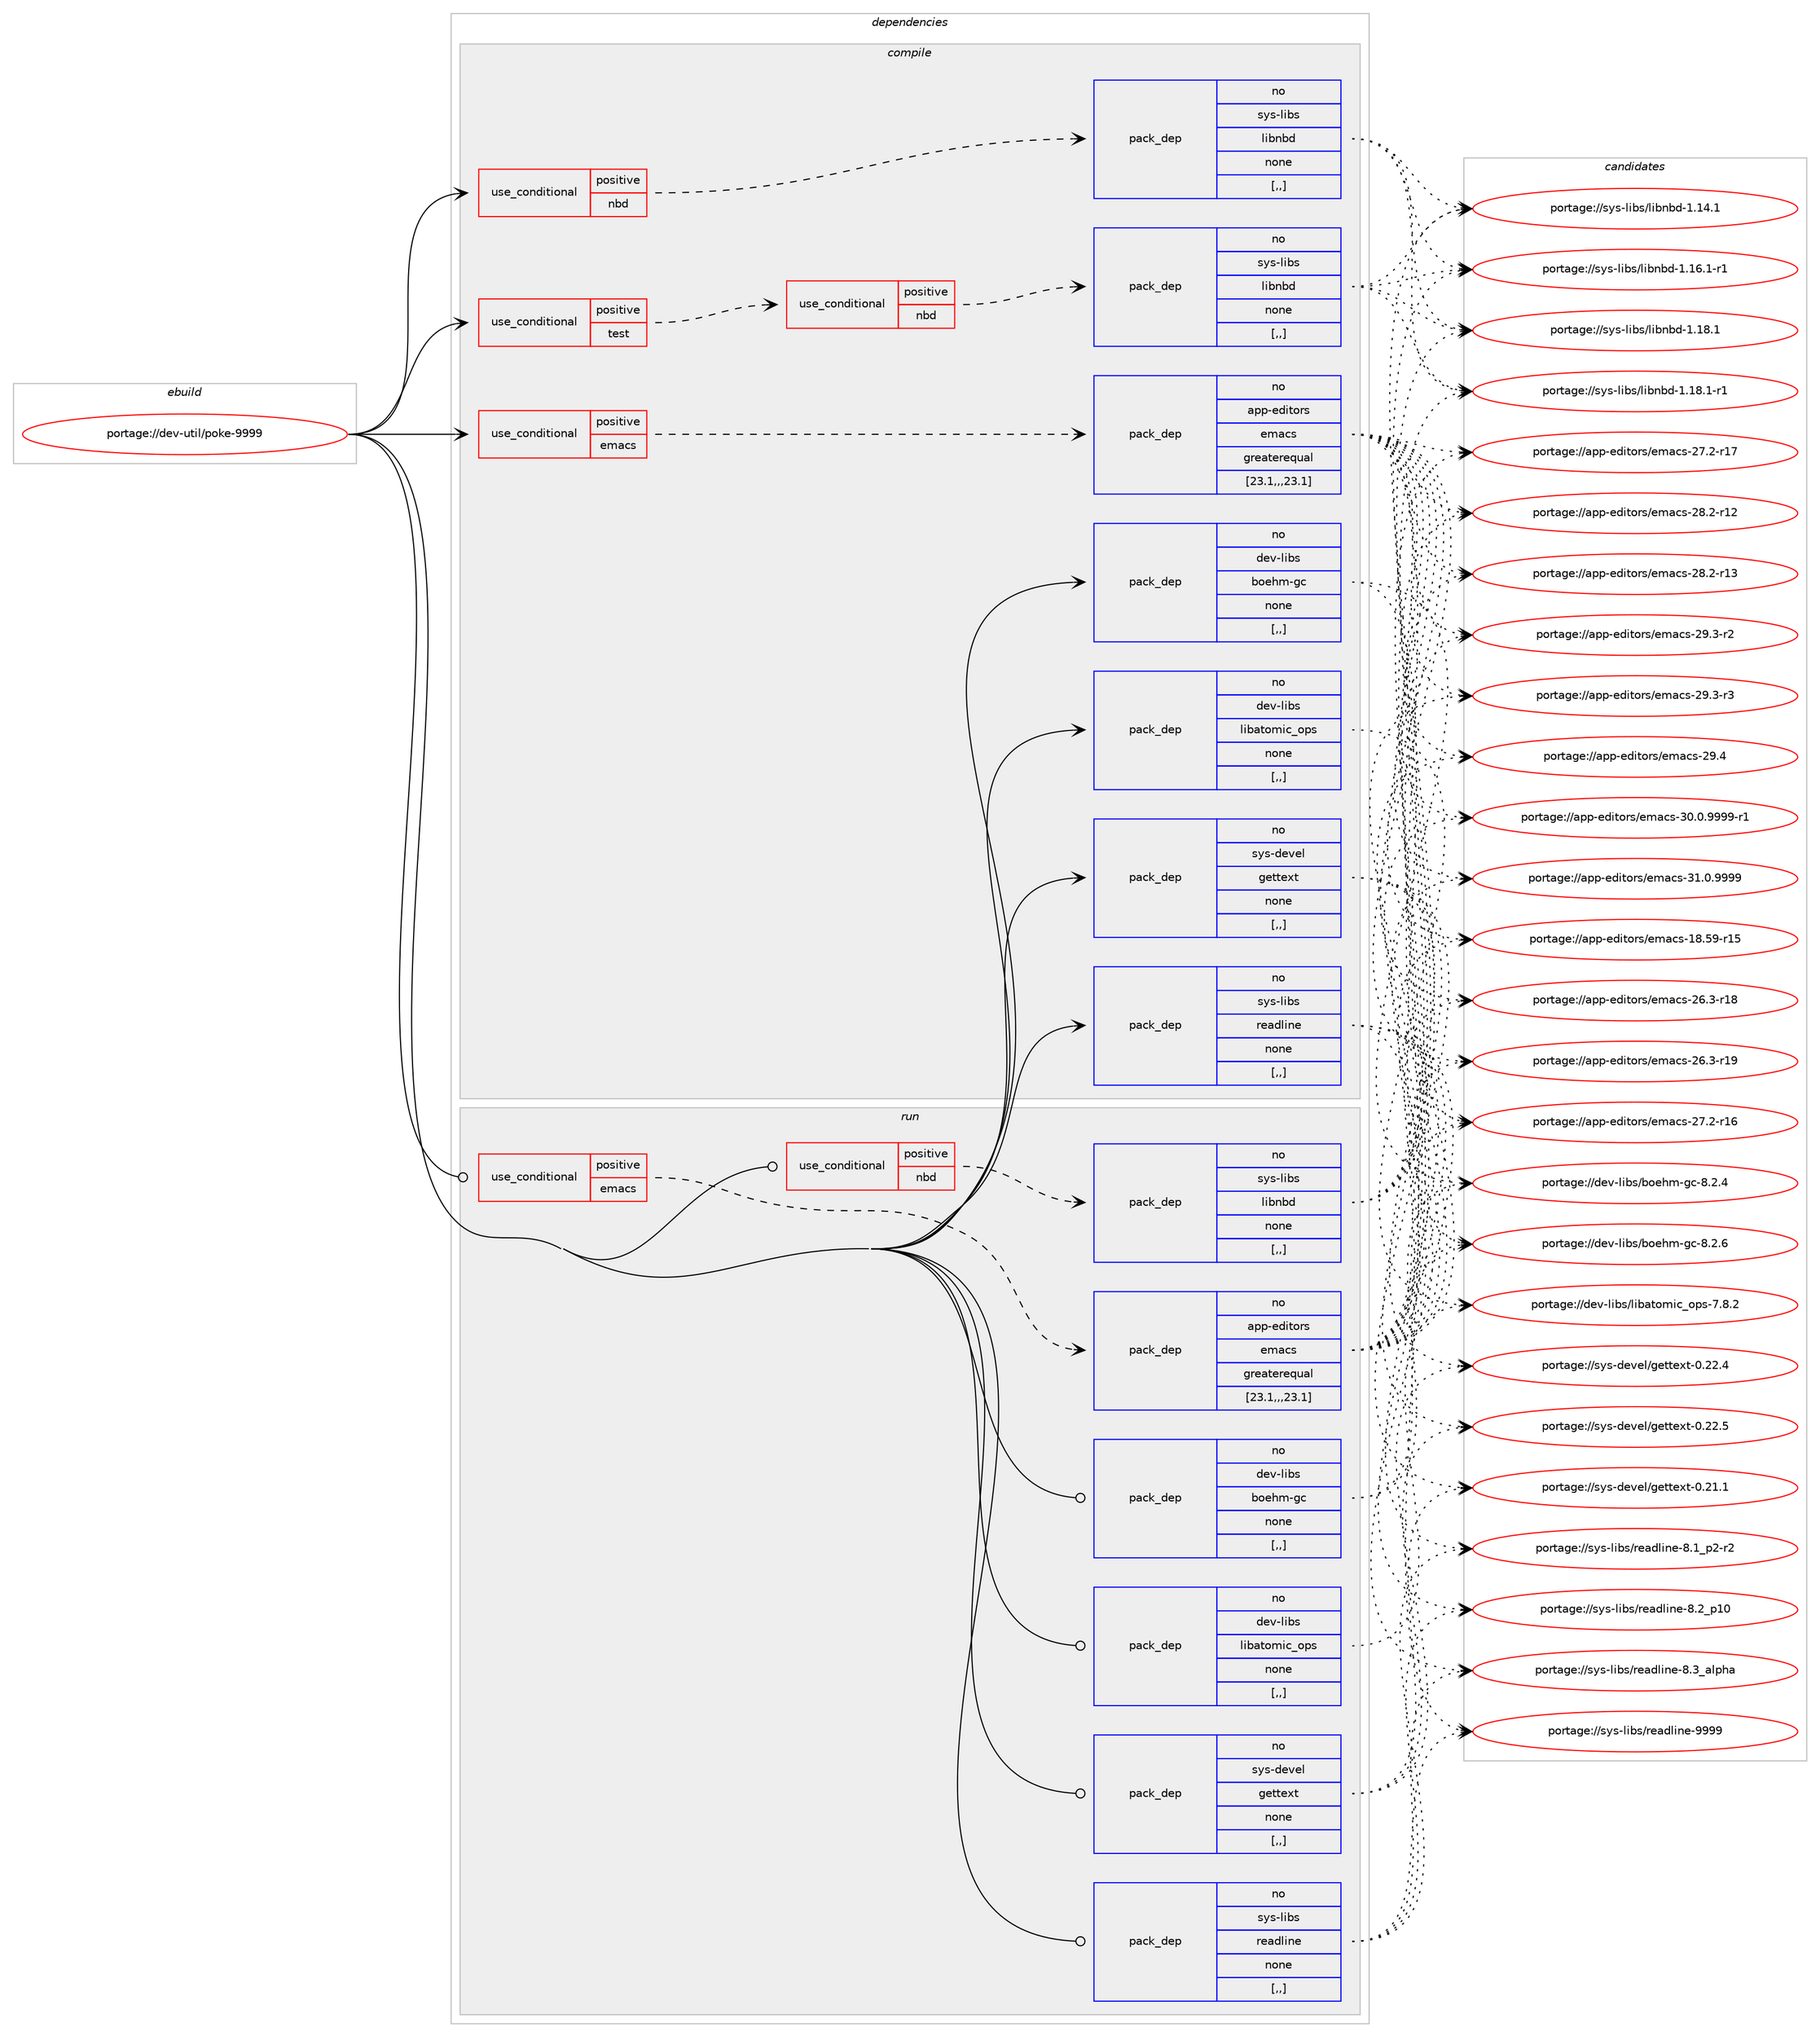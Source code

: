 digraph prolog {

# *************
# Graph options
# *************

newrank=true;
concentrate=true;
compound=true;
graph [rankdir=LR,fontname=Helvetica,fontsize=10,ranksep=1.5];#, ranksep=2.5, nodesep=0.2];
edge  [arrowhead=vee];
node  [fontname=Helvetica,fontsize=10];

# **********
# The ebuild
# **********

subgraph cluster_leftcol {
color=gray;
rank=same;
label=<<i>ebuild</i>>;
id [label="portage://dev-util/poke-9999", color=red, width=4, href="../dev-util/poke-9999.svg"];
}

# ****************
# The dependencies
# ****************

subgraph cluster_midcol {
color=gray;
label=<<i>dependencies</i>>;
subgraph cluster_compile {
fillcolor="#eeeeee";
style=filled;
label=<<i>compile</i>>;
subgraph cond60115 {
dependency214114 [label=<<TABLE BORDER="0" CELLBORDER="1" CELLSPACING="0" CELLPADDING="4"><TR><TD ROWSPAN="3" CELLPADDING="10">use_conditional</TD></TR><TR><TD>positive</TD></TR><TR><TD>emacs</TD></TR></TABLE>>, shape=none, color=red];
subgraph pack152578 {
dependency214115 [label=<<TABLE BORDER="0" CELLBORDER="1" CELLSPACING="0" CELLPADDING="4" WIDTH="220"><TR><TD ROWSPAN="6" CELLPADDING="30">pack_dep</TD></TR><TR><TD WIDTH="110">no</TD></TR><TR><TD>app-editors</TD></TR><TR><TD>emacs</TD></TR><TR><TD>greaterequal</TD></TR><TR><TD>[23.1,,,23.1]</TD></TR></TABLE>>, shape=none, color=blue];
}
dependency214114:e -> dependency214115:w [weight=20,style="dashed",arrowhead="vee"];
}
id:e -> dependency214114:w [weight=20,style="solid",arrowhead="vee"];
subgraph cond60116 {
dependency214116 [label=<<TABLE BORDER="0" CELLBORDER="1" CELLSPACING="0" CELLPADDING="4"><TR><TD ROWSPAN="3" CELLPADDING="10">use_conditional</TD></TR><TR><TD>positive</TD></TR><TR><TD>nbd</TD></TR></TABLE>>, shape=none, color=red];
subgraph pack152579 {
dependency214117 [label=<<TABLE BORDER="0" CELLBORDER="1" CELLSPACING="0" CELLPADDING="4" WIDTH="220"><TR><TD ROWSPAN="6" CELLPADDING="30">pack_dep</TD></TR><TR><TD WIDTH="110">no</TD></TR><TR><TD>sys-libs</TD></TR><TR><TD>libnbd</TD></TR><TR><TD>none</TD></TR><TR><TD>[,,]</TD></TR></TABLE>>, shape=none, color=blue];
}
dependency214116:e -> dependency214117:w [weight=20,style="dashed",arrowhead="vee"];
}
id:e -> dependency214116:w [weight=20,style="solid",arrowhead="vee"];
subgraph cond60117 {
dependency214118 [label=<<TABLE BORDER="0" CELLBORDER="1" CELLSPACING="0" CELLPADDING="4"><TR><TD ROWSPAN="3" CELLPADDING="10">use_conditional</TD></TR><TR><TD>positive</TD></TR><TR><TD>test</TD></TR></TABLE>>, shape=none, color=red];
subgraph cond60118 {
dependency214119 [label=<<TABLE BORDER="0" CELLBORDER="1" CELLSPACING="0" CELLPADDING="4"><TR><TD ROWSPAN="3" CELLPADDING="10">use_conditional</TD></TR><TR><TD>positive</TD></TR><TR><TD>nbd</TD></TR></TABLE>>, shape=none, color=red];
subgraph pack152580 {
dependency214120 [label=<<TABLE BORDER="0" CELLBORDER="1" CELLSPACING="0" CELLPADDING="4" WIDTH="220"><TR><TD ROWSPAN="6" CELLPADDING="30">pack_dep</TD></TR><TR><TD WIDTH="110">no</TD></TR><TR><TD>sys-libs</TD></TR><TR><TD>libnbd</TD></TR><TR><TD>none</TD></TR><TR><TD>[,,]</TD></TR></TABLE>>, shape=none, color=blue];
}
dependency214119:e -> dependency214120:w [weight=20,style="dashed",arrowhead="vee"];
}
dependency214118:e -> dependency214119:w [weight=20,style="dashed",arrowhead="vee"];
}
id:e -> dependency214118:w [weight=20,style="solid",arrowhead="vee"];
subgraph pack152581 {
dependency214121 [label=<<TABLE BORDER="0" CELLBORDER="1" CELLSPACING="0" CELLPADDING="4" WIDTH="220"><TR><TD ROWSPAN="6" CELLPADDING="30">pack_dep</TD></TR><TR><TD WIDTH="110">no</TD></TR><TR><TD>dev-libs</TD></TR><TR><TD>boehm-gc</TD></TR><TR><TD>none</TD></TR><TR><TD>[,,]</TD></TR></TABLE>>, shape=none, color=blue];
}
id:e -> dependency214121:w [weight=20,style="solid",arrowhead="vee"];
subgraph pack152582 {
dependency214122 [label=<<TABLE BORDER="0" CELLBORDER="1" CELLSPACING="0" CELLPADDING="4" WIDTH="220"><TR><TD ROWSPAN="6" CELLPADDING="30">pack_dep</TD></TR><TR><TD WIDTH="110">no</TD></TR><TR><TD>dev-libs</TD></TR><TR><TD>libatomic_ops</TD></TR><TR><TD>none</TD></TR><TR><TD>[,,]</TD></TR></TABLE>>, shape=none, color=blue];
}
id:e -> dependency214122:w [weight=20,style="solid",arrowhead="vee"];
subgraph pack152583 {
dependency214123 [label=<<TABLE BORDER="0" CELLBORDER="1" CELLSPACING="0" CELLPADDING="4" WIDTH="220"><TR><TD ROWSPAN="6" CELLPADDING="30">pack_dep</TD></TR><TR><TD WIDTH="110">no</TD></TR><TR><TD>sys-devel</TD></TR><TR><TD>gettext</TD></TR><TR><TD>none</TD></TR><TR><TD>[,,]</TD></TR></TABLE>>, shape=none, color=blue];
}
id:e -> dependency214123:w [weight=20,style="solid",arrowhead="vee"];
subgraph pack152584 {
dependency214124 [label=<<TABLE BORDER="0" CELLBORDER="1" CELLSPACING="0" CELLPADDING="4" WIDTH="220"><TR><TD ROWSPAN="6" CELLPADDING="30">pack_dep</TD></TR><TR><TD WIDTH="110">no</TD></TR><TR><TD>sys-libs</TD></TR><TR><TD>readline</TD></TR><TR><TD>none</TD></TR><TR><TD>[,,]</TD></TR></TABLE>>, shape=none, color=blue];
}
id:e -> dependency214124:w [weight=20,style="solid",arrowhead="vee"];
}
subgraph cluster_compileandrun {
fillcolor="#eeeeee";
style=filled;
label=<<i>compile and run</i>>;
}
subgraph cluster_run {
fillcolor="#eeeeee";
style=filled;
label=<<i>run</i>>;
subgraph cond60119 {
dependency214125 [label=<<TABLE BORDER="0" CELLBORDER="1" CELLSPACING="0" CELLPADDING="4"><TR><TD ROWSPAN="3" CELLPADDING="10">use_conditional</TD></TR><TR><TD>positive</TD></TR><TR><TD>emacs</TD></TR></TABLE>>, shape=none, color=red];
subgraph pack152585 {
dependency214126 [label=<<TABLE BORDER="0" CELLBORDER="1" CELLSPACING="0" CELLPADDING="4" WIDTH="220"><TR><TD ROWSPAN="6" CELLPADDING="30">pack_dep</TD></TR><TR><TD WIDTH="110">no</TD></TR><TR><TD>app-editors</TD></TR><TR><TD>emacs</TD></TR><TR><TD>greaterequal</TD></TR><TR><TD>[23.1,,,23.1]</TD></TR></TABLE>>, shape=none, color=blue];
}
dependency214125:e -> dependency214126:w [weight=20,style="dashed",arrowhead="vee"];
}
id:e -> dependency214125:w [weight=20,style="solid",arrowhead="odot"];
subgraph cond60120 {
dependency214127 [label=<<TABLE BORDER="0" CELLBORDER="1" CELLSPACING="0" CELLPADDING="4"><TR><TD ROWSPAN="3" CELLPADDING="10">use_conditional</TD></TR><TR><TD>positive</TD></TR><TR><TD>nbd</TD></TR></TABLE>>, shape=none, color=red];
subgraph pack152586 {
dependency214128 [label=<<TABLE BORDER="0" CELLBORDER="1" CELLSPACING="0" CELLPADDING="4" WIDTH="220"><TR><TD ROWSPAN="6" CELLPADDING="30">pack_dep</TD></TR><TR><TD WIDTH="110">no</TD></TR><TR><TD>sys-libs</TD></TR><TR><TD>libnbd</TD></TR><TR><TD>none</TD></TR><TR><TD>[,,]</TD></TR></TABLE>>, shape=none, color=blue];
}
dependency214127:e -> dependency214128:w [weight=20,style="dashed",arrowhead="vee"];
}
id:e -> dependency214127:w [weight=20,style="solid",arrowhead="odot"];
subgraph pack152587 {
dependency214129 [label=<<TABLE BORDER="0" CELLBORDER="1" CELLSPACING="0" CELLPADDING="4" WIDTH="220"><TR><TD ROWSPAN="6" CELLPADDING="30">pack_dep</TD></TR><TR><TD WIDTH="110">no</TD></TR><TR><TD>dev-libs</TD></TR><TR><TD>boehm-gc</TD></TR><TR><TD>none</TD></TR><TR><TD>[,,]</TD></TR></TABLE>>, shape=none, color=blue];
}
id:e -> dependency214129:w [weight=20,style="solid",arrowhead="odot"];
subgraph pack152588 {
dependency214130 [label=<<TABLE BORDER="0" CELLBORDER="1" CELLSPACING="0" CELLPADDING="4" WIDTH="220"><TR><TD ROWSPAN="6" CELLPADDING="30">pack_dep</TD></TR><TR><TD WIDTH="110">no</TD></TR><TR><TD>dev-libs</TD></TR><TR><TD>libatomic_ops</TD></TR><TR><TD>none</TD></TR><TR><TD>[,,]</TD></TR></TABLE>>, shape=none, color=blue];
}
id:e -> dependency214130:w [weight=20,style="solid",arrowhead="odot"];
subgraph pack152589 {
dependency214131 [label=<<TABLE BORDER="0" CELLBORDER="1" CELLSPACING="0" CELLPADDING="4" WIDTH="220"><TR><TD ROWSPAN="6" CELLPADDING="30">pack_dep</TD></TR><TR><TD WIDTH="110">no</TD></TR><TR><TD>sys-devel</TD></TR><TR><TD>gettext</TD></TR><TR><TD>none</TD></TR><TR><TD>[,,]</TD></TR></TABLE>>, shape=none, color=blue];
}
id:e -> dependency214131:w [weight=20,style="solid",arrowhead="odot"];
subgraph pack152590 {
dependency214132 [label=<<TABLE BORDER="0" CELLBORDER="1" CELLSPACING="0" CELLPADDING="4" WIDTH="220"><TR><TD ROWSPAN="6" CELLPADDING="30">pack_dep</TD></TR><TR><TD WIDTH="110">no</TD></TR><TR><TD>sys-libs</TD></TR><TR><TD>readline</TD></TR><TR><TD>none</TD></TR><TR><TD>[,,]</TD></TR></TABLE>>, shape=none, color=blue];
}
id:e -> dependency214132:w [weight=20,style="solid",arrowhead="odot"];
}
}

# **************
# The candidates
# **************

subgraph cluster_choices {
rank=same;
color=gray;
label=<<i>candidates</i>>;

subgraph choice152578 {
color=black;
nodesep=1;
choice9711211245101100105116111114115471011099799115454956465357451144953 [label="portage://app-editors/emacs-18.59-r15", color=red, width=4,href="../app-editors/emacs-18.59-r15.svg"];
choice97112112451011001051161111141154710110997991154550544651451144956 [label="portage://app-editors/emacs-26.3-r18", color=red, width=4,href="../app-editors/emacs-26.3-r18.svg"];
choice97112112451011001051161111141154710110997991154550544651451144957 [label="portage://app-editors/emacs-26.3-r19", color=red, width=4,href="../app-editors/emacs-26.3-r19.svg"];
choice97112112451011001051161111141154710110997991154550554650451144954 [label="portage://app-editors/emacs-27.2-r16", color=red, width=4,href="../app-editors/emacs-27.2-r16.svg"];
choice97112112451011001051161111141154710110997991154550554650451144955 [label="portage://app-editors/emacs-27.2-r17", color=red, width=4,href="../app-editors/emacs-27.2-r17.svg"];
choice97112112451011001051161111141154710110997991154550564650451144950 [label="portage://app-editors/emacs-28.2-r12", color=red, width=4,href="../app-editors/emacs-28.2-r12.svg"];
choice97112112451011001051161111141154710110997991154550564650451144951 [label="portage://app-editors/emacs-28.2-r13", color=red, width=4,href="../app-editors/emacs-28.2-r13.svg"];
choice971121124510110010511611111411547101109979911545505746514511450 [label="portage://app-editors/emacs-29.3-r2", color=red, width=4,href="../app-editors/emacs-29.3-r2.svg"];
choice971121124510110010511611111411547101109979911545505746514511451 [label="portage://app-editors/emacs-29.3-r3", color=red, width=4,href="../app-editors/emacs-29.3-r3.svg"];
choice97112112451011001051161111141154710110997991154550574652 [label="portage://app-editors/emacs-29.4", color=red, width=4,href="../app-editors/emacs-29.4.svg"];
choice9711211245101100105116111114115471011099799115455148464846575757574511449 [label="portage://app-editors/emacs-30.0.9999-r1", color=red, width=4,href="../app-editors/emacs-30.0.9999-r1.svg"];
choice971121124510110010511611111411547101109979911545514946484657575757 [label="portage://app-editors/emacs-31.0.9999", color=red, width=4,href="../app-editors/emacs-31.0.9999.svg"];
dependency214115:e -> choice9711211245101100105116111114115471011099799115454956465357451144953:w [style=dotted,weight="100"];
dependency214115:e -> choice97112112451011001051161111141154710110997991154550544651451144956:w [style=dotted,weight="100"];
dependency214115:e -> choice97112112451011001051161111141154710110997991154550544651451144957:w [style=dotted,weight="100"];
dependency214115:e -> choice97112112451011001051161111141154710110997991154550554650451144954:w [style=dotted,weight="100"];
dependency214115:e -> choice97112112451011001051161111141154710110997991154550554650451144955:w [style=dotted,weight="100"];
dependency214115:e -> choice97112112451011001051161111141154710110997991154550564650451144950:w [style=dotted,weight="100"];
dependency214115:e -> choice97112112451011001051161111141154710110997991154550564650451144951:w [style=dotted,weight="100"];
dependency214115:e -> choice971121124510110010511611111411547101109979911545505746514511450:w [style=dotted,weight="100"];
dependency214115:e -> choice971121124510110010511611111411547101109979911545505746514511451:w [style=dotted,weight="100"];
dependency214115:e -> choice97112112451011001051161111141154710110997991154550574652:w [style=dotted,weight="100"];
dependency214115:e -> choice9711211245101100105116111114115471011099799115455148464846575757574511449:w [style=dotted,weight="100"];
dependency214115:e -> choice971121124510110010511611111411547101109979911545514946484657575757:w [style=dotted,weight="100"];
}
subgraph choice152579 {
color=black;
nodesep=1;
choice115121115451081059811547108105981109810045494649524649 [label="portage://sys-libs/libnbd-1.14.1", color=red, width=4,href="../sys-libs/libnbd-1.14.1.svg"];
choice1151211154510810598115471081059811098100454946495446494511449 [label="portage://sys-libs/libnbd-1.16.1-r1", color=red, width=4,href="../sys-libs/libnbd-1.16.1-r1.svg"];
choice115121115451081059811547108105981109810045494649564649 [label="portage://sys-libs/libnbd-1.18.1", color=red, width=4,href="../sys-libs/libnbd-1.18.1.svg"];
choice1151211154510810598115471081059811098100454946495646494511449 [label="portage://sys-libs/libnbd-1.18.1-r1", color=red, width=4,href="../sys-libs/libnbd-1.18.1-r1.svg"];
dependency214117:e -> choice115121115451081059811547108105981109810045494649524649:w [style=dotted,weight="100"];
dependency214117:e -> choice1151211154510810598115471081059811098100454946495446494511449:w [style=dotted,weight="100"];
dependency214117:e -> choice115121115451081059811547108105981109810045494649564649:w [style=dotted,weight="100"];
dependency214117:e -> choice1151211154510810598115471081059811098100454946495646494511449:w [style=dotted,weight="100"];
}
subgraph choice152580 {
color=black;
nodesep=1;
choice115121115451081059811547108105981109810045494649524649 [label="portage://sys-libs/libnbd-1.14.1", color=red, width=4,href="../sys-libs/libnbd-1.14.1.svg"];
choice1151211154510810598115471081059811098100454946495446494511449 [label="portage://sys-libs/libnbd-1.16.1-r1", color=red, width=4,href="../sys-libs/libnbd-1.16.1-r1.svg"];
choice115121115451081059811547108105981109810045494649564649 [label="portage://sys-libs/libnbd-1.18.1", color=red, width=4,href="../sys-libs/libnbd-1.18.1.svg"];
choice1151211154510810598115471081059811098100454946495646494511449 [label="portage://sys-libs/libnbd-1.18.1-r1", color=red, width=4,href="../sys-libs/libnbd-1.18.1-r1.svg"];
dependency214120:e -> choice115121115451081059811547108105981109810045494649524649:w [style=dotted,weight="100"];
dependency214120:e -> choice1151211154510810598115471081059811098100454946495446494511449:w [style=dotted,weight="100"];
dependency214120:e -> choice115121115451081059811547108105981109810045494649564649:w [style=dotted,weight="100"];
dependency214120:e -> choice1151211154510810598115471081059811098100454946495646494511449:w [style=dotted,weight="100"];
}
subgraph choice152581 {
color=black;
nodesep=1;
choice100101118451081059811547981111011041094510399455646504652 [label="portage://dev-libs/boehm-gc-8.2.4", color=red, width=4,href="../dev-libs/boehm-gc-8.2.4.svg"];
choice100101118451081059811547981111011041094510399455646504654 [label="portage://dev-libs/boehm-gc-8.2.6", color=red, width=4,href="../dev-libs/boehm-gc-8.2.6.svg"];
dependency214121:e -> choice100101118451081059811547981111011041094510399455646504652:w [style=dotted,weight="100"];
dependency214121:e -> choice100101118451081059811547981111011041094510399455646504654:w [style=dotted,weight="100"];
}
subgraph choice152582 {
color=black;
nodesep=1;
choice10010111845108105981154710810598971161111091059995111112115455546564650 [label="portage://dev-libs/libatomic_ops-7.8.2", color=red, width=4,href="../dev-libs/libatomic_ops-7.8.2.svg"];
dependency214122:e -> choice10010111845108105981154710810598971161111091059995111112115455546564650:w [style=dotted,weight="100"];
}
subgraph choice152583 {
color=black;
nodesep=1;
choice115121115451001011181011084710310111611610112011645484650494649 [label="portage://sys-devel/gettext-0.21.1", color=red, width=4,href="../sys-devel/gettext-0.21.1.svg"];
choice115121115451001011181011084710310111611610112011645484650504652 [label="portage://sys-devel/gettext-0.22.4", color=red, width=4,href="../sys-devel/gettext-0.22.4.svg"];
choice115121115451001011181011084710310111611610112011645484650504653 [label="portage://sys-devel/gettext-0.22.5", color=red, width=4,href="../sys-devel/gettext-0.22.5.svg"];
dependency214123:e -> choice115121115451001011181011084710310111611610112011645484650494649:w [style=dotted,weight="100"];
dependency214123:e -> choice115121115451001011181011084710310111611610112011645484650504652:w [style=dotted,weight="100"];
dependency214123:e -> choice115121115451001011181011084710310111611610112011645484650504653:w [style=dotted,weight="100"];
}
subgraph choice152584 {
color=black;
nodesep=1;
choice115121115451081059811547114101971001081051101014556464995112504511450 [label="portage://sys-libs/readline-8.1_p2-r2", color=red, width=4,href="../sys-libs/readline-8.1_p2-r2.svg"];
choice1151211154510810598115471141019710010810511010145564650951124948 [label="portage://sys-libs/readline-8.2_p10", color=red, width=4,href="../sys-libs/readline-8.2_p10.svg"];
choice1151211154510810598115471141019710010810511010145564651959710811210497 [label="portage://sys-libs/readline-8.3_alpha", color=red, width=4,href="../sys-libs/readline-8.3_alpha.svg"];
choice115121115451081059811547114101971001081051101014557575757 [label="portage://sys-libs/readline-9999", color=red, width=4,href="../sys-libs/readline-9999.svg"];
dependency214124:e -> choice115121115451081059811547114101971001081051101014556464995112504511450:w [style=dotted,weight="100"];
dependency214124:e -> choice1151211154510810598115471141019710010810511010145564650951124948:w [style=dotted,weight="100"];
dependency214124:e -> choice1151211154510810598115471141019710010810511010145564651959710811210497:w [style=dotted,weight="100"];
dependency214124:e -> choice115121115451081059811547114101971001081051101014557575757:w [style=dotted,weight="100"];
}
subgraph choice152585 {
color=black;
nodesep=1;
choice9711211245101100105116111114115471011099799115454956465357451144953 [label="portage://app-editors/emacs-18.59-r15", color=red, width=4,href="../app-editors/emacs-18.59-r15.svg"];
choice97112112451011001051161111141154710110997991154550544651451144956 [label="portage://app-editors/emacs-26.3-r18", color=red, width=4,href="../app-editors/emacs-26.3-r18.svg"];
choice97112112451011001051161111141154710110997991154550544651451144957 [label="portage://app-editors/emacs-26.3-r19", color=red, width=4,href="../app-editors/emacs-26.3-r19.svg"];
choice97112112451011001051161111141154710110997991154550554650451144954 [label="portage://app-editors/emacs-27.2-r16", color=red, width=4,href="../app-editors/emacs-27.2-r16.svg"];
choice97112112451011001051161111141154710110997991154550554650451144955 [label="portage://app-editors/emacs-27.2-r17", color=red, width=4,href="../app-editors/emacs-27.2-r17.svg"];
choice97112112451011001051161111141154710110997991154550564650451144950 [label="portage://app-editors/emacs-28.2-r12", color=red, width=4,href="../app-editors/emacs-28.2-r12.svg"];
choice97112112451011001051161111141154710110997991154550564650451144951 [label="portage://app-editors/emacs-28.2-r13", color=red, width=4,href="../app-editors/emacs-28.2-r13.svg"];
choice971121124510110010511611111411547101109979911545505746514511450 [label="portage://app-editors/emacs-29.3-r2", color=red, width=4,href="../app-editors/emacs-29.3-r2.svg"];
choice971121124510110010511611111411547101109979911545505746514511451 [label="portage://app-editors/emacs-29.3-r3", color=red, width=4,href="../app-editors/emacs-29.3-r3.svg"];
choice97112112451011001051161111141154710110997991154550574652 [label="portage://app-editors/emacs-29.4", color=red, width=4,href="../app-editors/emacs-29.4.svg"];
choice9711211245101100105116111114115471011099799115455148464846575757574511449 [label="portage://app-editors/emacs-30.0.9999-r1", color=red, width=4,href="../app-editors/emacs-30.0.9999-r1.svg"];
choice971121124510110010511611111411547101109979911545514946484657575757 [label="portage://app-editors/emacs-31.0.9999", color=red, width=4,href="../app-editors/emacs-31.0.9999.svg"];
dependency214126:e -> choice9711211245101100105116111114115471011099799115454956465357451144953:w [style=dotted,weight="100"];
dependency214126:e -> choice97112112451011001051161111141154710110997991154550544651451144956:w [style=dotted,weight="100"];
dependency214126:e -> choice97112112451011001051161111141154710110997991154550544651451144957:w [style=dotted,weight="100"];
dependency214126:e -> choice97112112451011001051161111141154710110997991154550554650451144954:w [style=dotted,weight="100"];
dependency214126:e -> choice97112112451011001051161111141154710110997991154550554650451144955:w [style=dotted,weight="100"];
dependency214126:e -> choice97112112451011001051161111141154710110997991154550564650451144950:w [style=dotted,weight="100"];
dependency214126:e -> choice97112112451011001051161111141154710110997991154550564650451144951:w [style=dotted,weight="100"];
dependency214126:e -> choice971121124510110010511611111411547101109979911545505746514511450:w [style=dotted,weight="100"];
dependency214126:e -> choice971121124510110010511611111411547101109979911545505746514511451:w [style=dotted,weight="100"];
dependency214126:e -> choice97112112451011001051161111141154710110997991154550574652:w [style=dotted,weight="100"];
dependency214126:e -> choice9711211245101100105116111114115471011099799115455148464846575757574511449:w [style=dotted,weight="100"];
dependency214126:e -> choice971121124510110010511611111411547101109979911545514946484657575757:w [style=dotted,weight="100"];
}
subgraph choice152586 {
color=black;
nodesep=1;
choice115121115451081059811547108105981109810045494649524649 [label="portage://sys-libs/libnbd-1.14.1", color=red, width=4,href="../sys-libs/libnbd-1.14.1.svg"];
choice1151211154510810598115471081059811098100454946495446494511449 [label="portage://sys-libs/libnbd-1.16.1-r1", color=red, width=4,href="../sys-libs/libnbd-1.16.1-r1.svg"];
choice115121115451081059811547108105981109810045494649564649 [label="portage://sys-libs/libnbd-1.18.1", color=red, width=4,href="../sys-libs/libnbd-1.18.1.svg"];
choice1151211154510810598115471081059811098100454946495646494511449 [label="portage://sys-libs/libnbd-1.18.1-r1", color=red, width=4,href="../sys-libs/libnbd-1.18.1-r1.svg"];
dependency214128:e -> choice115121115451081059811547108105981109810045494649524649:w [style=dotted,weight="100"];
dependency214128:e -> choice1151211154510810598115471081059811098100454946495446494511449:w [style=dotted,weight="100"];
dependency214128:e -> choice115121115451081059811547108105981109810045494649564649:w [style=dotted,weight="100"];
dependency214128:e -> choice1151211154510810598115471081059811098100454946495646494511449:w [style=dotted,weight="100"];
}
subgraph choice152587 {
color=black;
nodesep=1;
choice100101118451081059811547981111011041094510399455646504652 [label="portage://dev-libs/boehm-gc-8.2.4", color=red, width=4,href="../dev-libs/boehm-gc-8.2.4.svg"];
choice100101118451081059811547981111011041094510399455646504654 [label="portage://dev-libs/boehm-gc-8.2.6", color=red, width=4,href="../dev-libs/boehm-gc-8.2.6.svg"];
dependency214129:e -> choice100101118451081059811547981111011041094510399455646504652:w [style=dotted,weight="100"];
dependency214129:e -> choice100101118451081059811547981111011041094510399455646504654:w [style=dotted,weight="100"];
}
subgraph choice152588 {
color=black;
nodesep=1;
choice10010111845108105981154710810598971161111091059995111112115455546564650 [label="portage://dev-libs/libatomic_ops-7.8.2", color=red, width=4,href="../dev-libs/libatomic_ops-7.8.2.svg"];
dependency214130:e -> choice10010111845108105981154710810598971161111091059995111112115455546564650:w [style=dotted,weight="100"];
}
subgraph choice152589 {
color=black;
nodesep=1;
choice115121115451001011181011084710310111611610112011645484650494649 [label="portage://sys-devel/gettext-0.21.1", color=red, width=4,href="../sys-devel/gettext-0.21.1.svg"];
choice115121115451001011181011084710310111611610112011645484650504652 [label="portage://sys-devel/gettext-0.22.4", color=red, width=4,href="../sys-devel/gettext-0.22.4.svg"];
choice115121115451001011181011084710310111611610112011645484650504653 [label="portage://sys-devel/gettext-0.22.5", color=red, width=4,href="../sys-devel/gettext-0.22.5.svg"];
dependency214131:e -> choice115121115451001011181011084710310111611610112011645484650494649:w [style=dotted,weight="100"];
dependency214131:e -> choice115121115451001011181011084710310111611610112011645484650504652:w [style=dotted,weight="100"];
dependency214131:e -> choice115121115451001011181011084710310111611610112011645484650504653:w [style=dotted,weight="100"];
}
subgraph choice152590 {
color=black;
nodesep=1;
choice115121115451081059811547114101971001081051101014556464995112504511450 [label="portage://sys-libs/readline-8.1_p2-r2", color=red, width=4,href="../sys-libs/readline-8.1_p2-r2.svg"];
choice1151211154510810598115471141019710010810511010145564650951124948 [label="portage://sys-libs/readline-8.2_p10", color=red, width=4,href="../sys-libs/readline-8.2_p10.svg"];
choice1151211154510810598115471141019710010810511010145564651959710811210497 [label="portage://sys-libs/readline-8.3_alpha", color=red, width=4,href="../sys-libs/readline-8.3_alpha.svg"];
choice115121115451081059811547114101971001081051101014557575757 [label="portage://sys-libs/readline-9999", color=red, width=4,href="../sys-libs/readline-9999.svg"];
dependency214132:e -> choice115121115451081059811547114101971001081051101014556464995112504511450:w [style=dotted,weight="100"];
dependency214132:e -> choice1151211154510810598115471141019710010810511010145564650951124948:w [style=dotted,weight="100"];
dependency214132:e -> choice1151211154510810598115471141019710010810511010145564651959710811210497:w [style=dotted,weight="100"];
dependency214132:e -> choice115121115451081059811547114101971001081051101014557575757:w [style=dotted,weight="100"];
}
}

}
